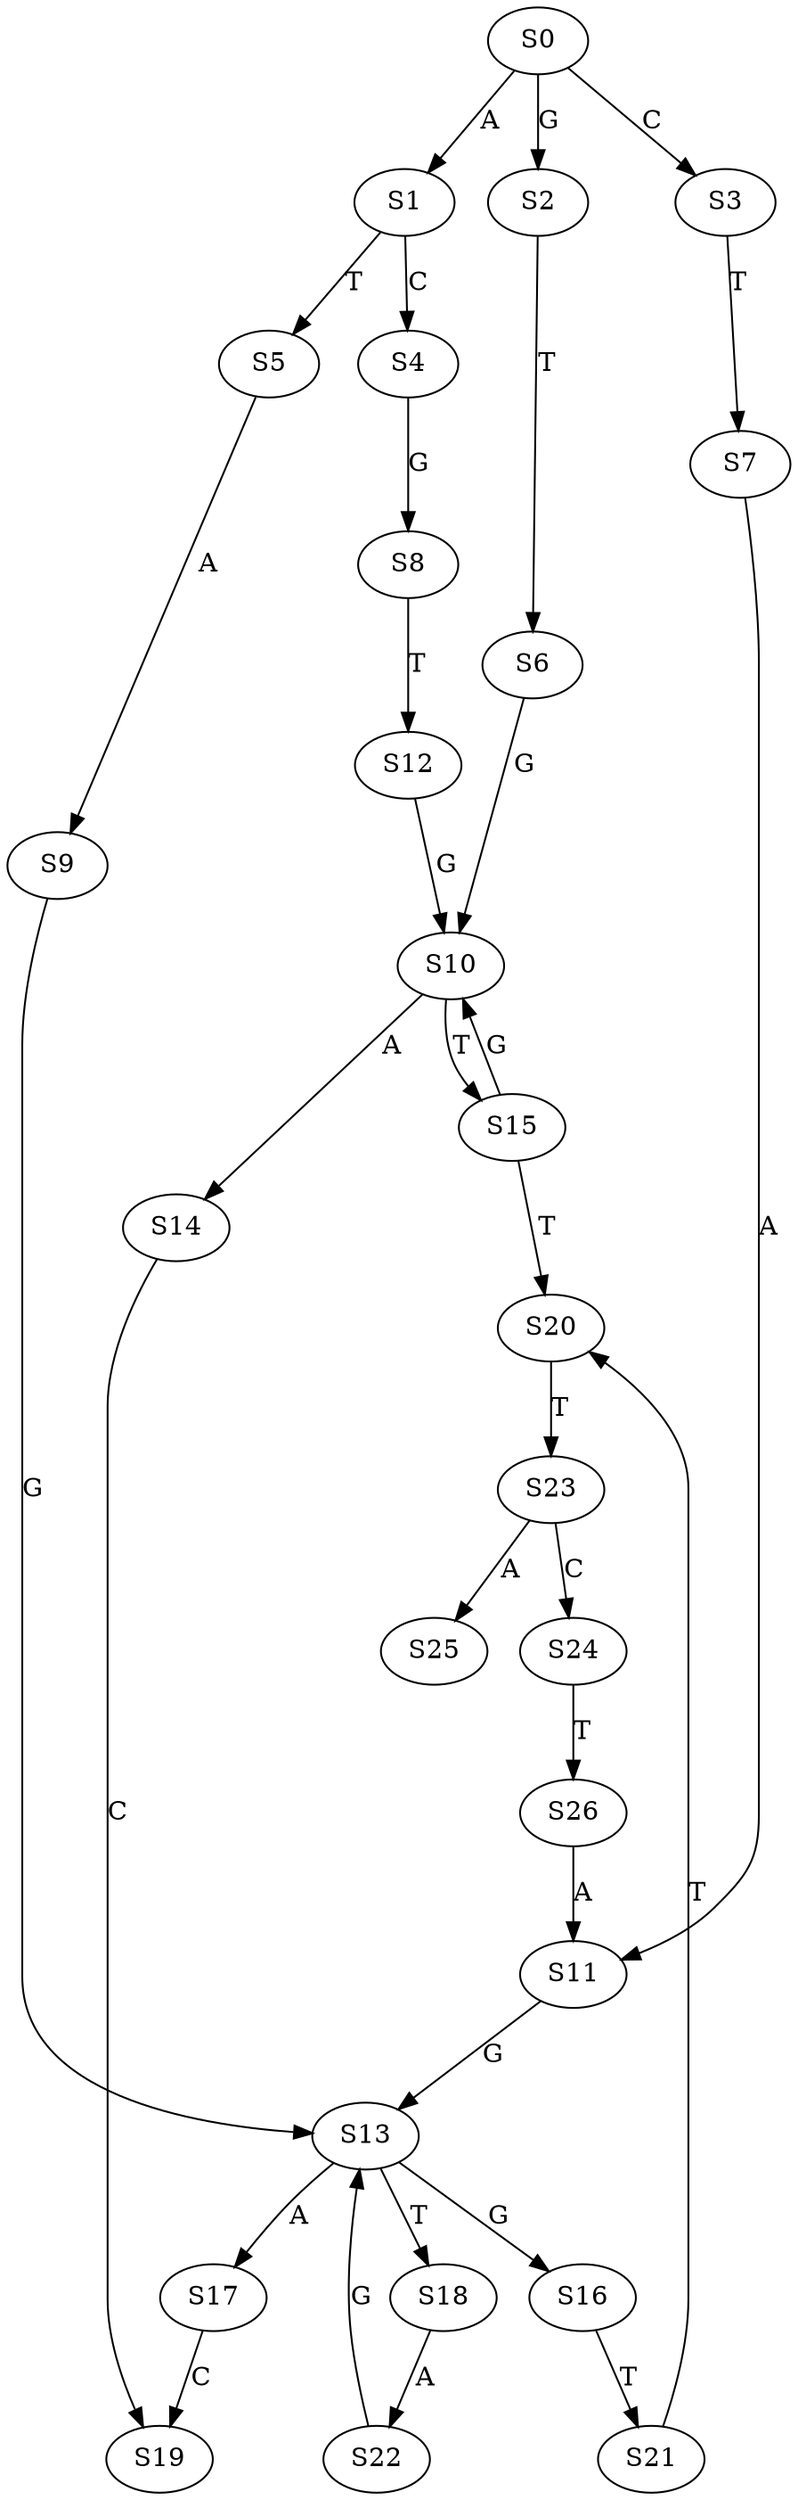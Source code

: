 strict digraph  {
	S0 -> S1 [ label = A ];
	S0 -> S2 [ label = G ];
	S0 -> S3 [ label = C ];
	S1 -> S4 [ label = C ];
	S1 -> S5 [ label = T ];
	S2 -> S6 [ label = T ];
	S3 -> S7 [ label = T ];
	S4 -> S8 [ label = G ];
	S5 -> S9 [ label = A ];
	S6 -> S10 [ label = G ];
	S7 -> S11 [ label = A ];
	S8 -> S12 [ label = T ];
	S9 -> S13 [ label = G ];
	S10 -> S14 [ label = A ];
	S10 -> S15 [ label = T ];
	S11 -> S13 [ label = G ];
	S12 -> S10 [ label = G ];
	S13 -> S16 [ label = G ];
	S13 -> S17 [ label = A ];
	S13 -> S18 [ label = T ];
	S14 -> S19 [ label = C ];
	S15 -> S10 [ label = G ];
	S15 -> S20 [ label = T ];
	S16 -> S21 [ label = T ];
	S17 -> S19 [ label = C ];
	S18 -> S22 [ label = A ];
	S20 -> S23 [ label = T ];
	S21 -> S20 [ label = T ];
	S22 -> S13 [ label = G ];
	S23 -> S24 [ label = C ];
	S23 -> S25 [ label = A ];
	S24 -> S26 [ label = T ];
	S26 -> S11 [ label = A ];
}
